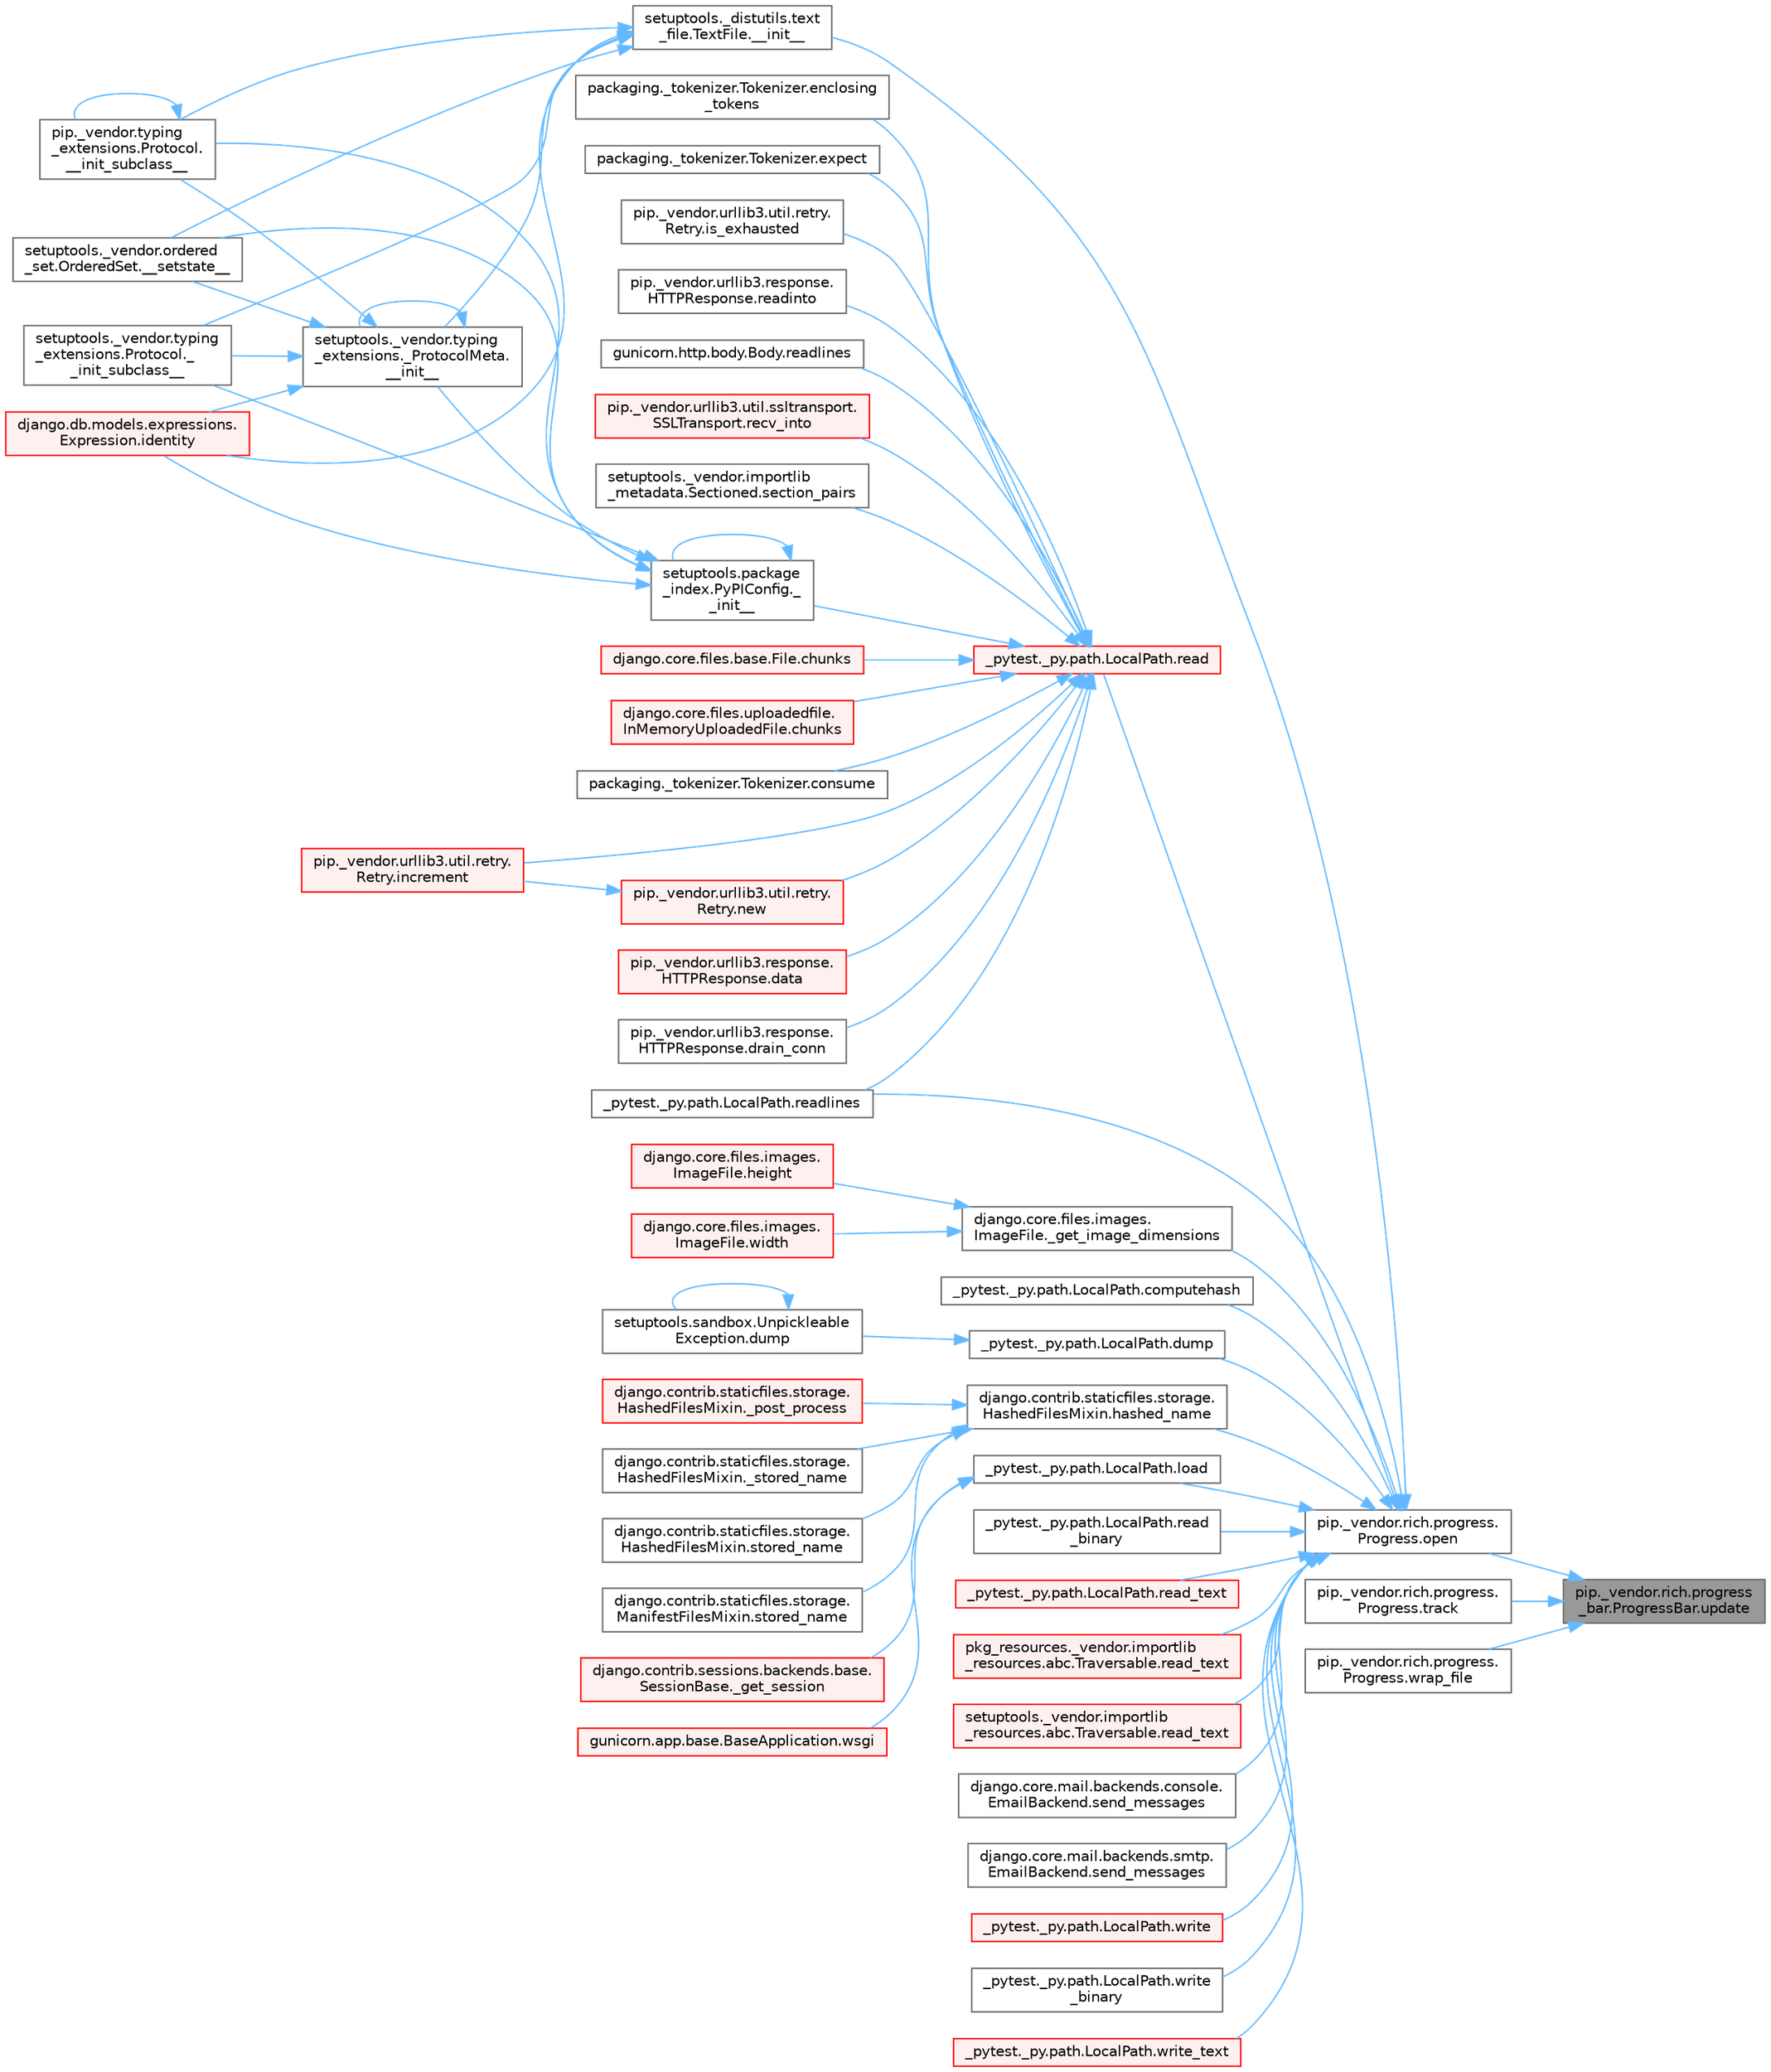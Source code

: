 digraph "pip._vendor.rich.progress_bar.ProgressBar.update"
{
 // LATEX_PDF_SIZE
  bgcolor="transparent";
  edge [fontname=Helvetica,fontsize=10,labelfontname=Helvetica,labelfontsize=10];
  node [fontname=Helvetica,fontsize=10,shape=box,height=0.2,width=0.4];
  rankdir="RL";
  Node1 [id="Node000001",label="pip._vendor.rich.progress\l_bar.ProgressBar.update",height=0.2,width=0.4,color="gray40", fillcolor="grey60", style="filled", fontcolor="black",tooltip=" "];
  Node1 -> Node2 [id="edge1_Node000001_Node000002",dir="back",color="steelblue1",style="solid",tooltip=" "];
  Node2 [id="Node000002",label="pip._vendor.rich.progress.\lProgress.open",height=0.2,width=0.4,color="grey40", fillcolor="white", style="filled",URL="$classpip_1_1__vendor_1_1rich_1_1progress_1_1_progress.html#a204bface9fc63d04e72844b751bcd8e3",tooltip=" "];
  Node2 -> Node3 [id="edge2_Node000002_Node000003",dir="back",color="steelblue1",style="solid",tooltip=" "];
  Node3 [id="Node000003",label="setuptools._distutils.text\l_file.TextFile.__init__",height=0.2,width=0.4,color="grey40", fillcolor="white", style="filled",URL="$classsetuptools_1_1__distutils_1_1text__file_1_1_text_file.html#aeb26f34e394b4e658295391382cc8813",tooltip=" "];
  Node3 -> Node4 [id="edge3_Node000003_Node000004",dir="back",color="steelblue1",style="solid",tooltip=" "];
  Node4 [id="Node000004",label="setuptools._vendor.typing\l_extensions._ProtocolMeta.\l__init__",height=0.2,width=0.4,color="grey40", fillcolor="white", style="filled",URL="$classsetuptools_1_1__vendor_1_1typing__extensions_1_1___protocol_meta.html#a7bbaff8ac6d19534b46bca363ee0b43a",tooltip=" "];
  Node4 -> Node4 [id="edge4_Node000004_Node000004",dir="back",color="steelblue1",style="solid",tooltip=" "];
  Node4 -> Node5 [id="edge5_Node000004_Node000005",dir="back",color="steelblue1",style="solid",tooltip=" "];
  Node5 [id="Node000005",label="pip._vendor.typing\l_extensions.Protocol.\l__init_subclass__",height=0.2,width=0.4,color="grey40", fillcolor="white", style="filled",URL="$classpip_1_1__vendor_1_1typing__extensions_1_1_protocol.html#a2916efc86cebb8aba6deb7fd30b33988",tooltip=" "];
  Node5 -> Node5 [id="edge6_Node000005_Node000005",dir="back",color="steelblue1",style="solid",tooltip=" "];
  Node4 -> Node6 [id="edge7_Node000004_Node000006",dir="back",color="steelblue1",style="solid",tooltip=" "];
  Node6 [id="Node000006",label="setuptools._vendor.typing\l_extensions.Protocol._\l_init_subclass__",height=0.2,width=0.4,color="grey40", fillcolor="white", style="filled",URL="$classsetuptools_1_1__vendor_1_1typing__extensions_1_1_protocol.html#ac6cbebc092a4724ab3704c5334059874",tooltip=" "];
  Node4 -> Node7 [id="edge8_Node000004_Node000007",dir="back",color="steelblue1",style="solid",tooltip=" "];
  Node7 [id="Node000007",label="setuptools._vendor.ordered\l_set.OrderedSet.__setstate__",height=0.2,width=0.4,color="grey40", fillcolor="white", style="filled",URL="$classsetuptools_1_1__vendor_1_1ordered__set_1_1_ordered_set.html#aa7f7de9d987829525d06db565fe1b4a1",tooltip=" "];
  Node4 -> Node8 [id="edge9_Node000004_Node000008",dir="back",color="steelblue1",style="solid",tooltip=" "];
  Node8 [id="Node000008",label="django.db.models.expressions.\lExpression.identity",height=0.2,width=0.4,color="red", fillcolor="#FFF0F0", style="filled",URL="$classdjango_1_1db_1_1models_1_1expressions_1_1_expression.html#a10048810b5eb8641acf3bc150731b925",tooltip=" "];
  Node3 -> Node5 [id="edge10_Node000003_Node000005",dir="back",color="steelblue1",style="solid",tooltip=" "];
  Node3 -> Node6 [id="edge11_Node000003_Node000006",dir="back",color="steelblue1",style="solid",tooltip=" "];
  Node3 -> Node7 [id="edge12_Node000003_Node000007",dir="back",color="steelblue1",style="solid",tooltip=" "];
  Node3 -> Node8 [id="edge13_Node000003_Node000008",dir="back",color="steelblue1",style="solid",tooltip=" "];
  Node2 -> Node35 [id="edge14_Node000002_Node000035",dir="back",color="steelblue1",style="solid",tooltip=" "];
  Node35 [id="Node000035",label="django.core.files.images.\lImageFile._get_image_dimensions",height=0.2,width=0.4,color="grey40", fillcolor="white", style="filled",URL="$classdjango_1_1core_1_1files_1_1images_1_1_image_file.html#a2832e2235f63c851f4652a4ea59ec924",tooltip=" "];
  Node35 -> Node36 [id="edge15_Node000035_Node000036",dir="back",color="steelblue1",style="solid",tooltip=" "];
  Node36 [id="Node000036",label="django.core.files.images.\lImageFile.height",height=0.2,width=0.4,color="red", fillcolor="#FFF0F0", style="filled",URL="$classdjango_1_1core_1_1files_1_1images_1_1_image_file.html#ad4617c14c2a4ffe0b677cd7c1579bd20",tooltip=" "];
  Node35 -> Node3178 [id="edge16_Node000035_Node003178",dir="back",color="steelblue1",style="solid",tooltip=" "];
  Node3178 [id="Node003178",label="django.core.files.images.\lImageFile.width",height=0.2,width=0.4,color="red", fillcolor="#FFF0F0", style="filled",URL="$classdjango_1_1core_1_1files_1_1images_1_1_image_file.html#a3a50a37ab3f2d7395c892a262ecb49bc",tooltip=" "];
  Node2 -> Node970 [id="edge17_Node000002_Node000970",dir="back",color="steelblue1",style="solid",tooltip=" "];
  Node970 [id="Node000970",label="_pytest._py.path.LocalPath.computehash",height=0.2,width=0.4,color="grey40", fillcolor="white", style="filled",URL="$class__pytest_1_1__py_1_1path_1_1_local_path.html#aa82d067bed26e6655d315d858254160b",tooltip=" "];
  Node2 -> Node971 [id="edge18_Node000002_Node000971",dir="back",color="steelblue1",style="solid",tooltip=" "];
  Node971 [id="Node000971",label="_pytest._py.path.LocalPath.dump",height=0.2,width=0.4,color="grey40", fillcolor="white", style="filled",URL="$class__pytest_1_1__py_1_1path_1_1_local_path.html#a2f45e7b54f2823ed6746a19107ae68b4",tooltip=" "];
  Node971 -> Node972 [id="edge19_Node000971_Node000972",dir="back",color="steelblue1",style="solid",tooltip=" "];
  Node972 [id="Node000972",label="setuptools.sandbox.Unpickleable\lException.dump",height=0.2,width=0.4,color="grey40", fillcolor="white", style="filled",URL="$classsetuptools_1_1sandbox_1_1_unpickleable_exception.html#ad3751807db04232b3c991bda92783b95",tooltip=" "];
  Node972 -> Node972 [id="edge20_Node000972_Node000972",dir="back",color="steelblue1",style="solid",tooltip=" "];
  Node2 -> Node742 [id="edge21_Node000002_Node000742",dir="back",color="steelblue1",style="solid",tooltip=" "];
  Node742 [id="Node000742",label="django.contrib.staticfiles.storage.\lHashedFilesMixin.hashed_name",height=0.2,width=0.4,color="grey40", fillcolor="white", style="filled",URL="$classdjango_1_1contrib_1_1staticfiles_1_1storage_1_1_hashed_files_mixin.html#aa30283e5d1a2177cf975b44ae95e45e4",tooltip=" "];
  Node742 -> Node48 [id="edge22_Node000742_Node000048",dir="back",color="steelblue1",style="solid",tooltip=" "];
  Node48 [id="Node000048",label="django.contrib.staticfiles.storage.\lHashedFilesMixin._post_process",height=0.2,width=0.4,color="red", fillcolor="#FFF0F0", style="filled",URL="$classdjango_1_1contrib_1_1staticfiles_1_1storage_1_1_hashed_files_mixin.html#aa0c820223a4e686edd5d2c333d5a9336",tooltip=" "];
  Node742 -> Node743 [id="edge23_Node000742_Node000743",dir="back",color="steelblue1",style="solid",tooltip=" "];
  Node743 [id="Node000743",label="django.contrib.staticfiles.storage.\lHashedFilesMixin._stored_name",height=0.2,width=0.4,color="grey40", fillcolor="white", style="filled",URL="$classdjango_1_1contrib_1_1staticfiles_1_1storage_1_1_hashed_files_mixin.html#a392ae5fa08fbbf3e360450edc663386a",tooltip=" "];
  Node742 -> Node744 [id="edge24_Node000742_Node000744",dir="back",color="steelblue1",style="solid",tooltip=" "];
  Node744 [id="Node000744",label="django.contrib.staticfiles.storage.\lHashedFilesMixin.stored_name",height=0.2,width=0.4,color="grey40", fillcolor="white", style="filled",URL="$classdjango_1_1contrib_1_1staticfiles_1_1storage_1_1_hashed_files_mixin.html#a6da945cdca5e4771dfed263cf935da64",tooltip=" "];
  Node742 -> Node745 [id="edge25_Node000742_Node000745",dir="back",color="steelblue1",style="solid",tooltip=" "];
  Node745 [id="Node000745",label="django.contrib.staticfiles.storage.\lManifestFilesMixin.stored_name",height=0.2,width=0.4,color="grey40", fillcolor="white", style="filled",URL="$classdjango_1_1contrib_1_1staticfiles_1_1storage_1_1_manifest_files_mixin.html#ad4c0e8430e2a96c5c086a661d02dd452",tooltip=" "];
  Node2 -> Node973 [id="edge26_Node000002_Node000973",dir="back",color="steelblue1",style="solid",tooltip=" "];
  Node973 [id="Node000973",label="_pytest._py.path.LocalPath.load",height=0.2,width=0.4,color="grey40", fillcolor="white", style="filled",URL="$class__pytest_1_1__py_1_1path_1_1_local_path.html#a284b118886fe9a033c146647826faf72",tooltip=" "];
  Node973 -> Node217 [id="edge27_Node000973_Node000217",dir="back",color="steelblue1",style="solid",tooltip=" "];
  Node217 [id="Node000217",label="django.contrib.sessions.backends.base.\lSessionBase._get_session",height=0.2,width=0.4,color="red", fillcolor="#FFF0F0", style="filled",URL="$classdjango_1_1contrib_1_1sessions_1_1backends_1_1base_1_1_session_base.html#a3ca0af594cbb5d34f3d4f76c8f90bf4f",tooltip=" "];
  Node973 -> Node398 [id="edge28_Node000973_Node000398",dir="back",color="steelblue1",style="solid",tooltip=" "];
  Node398 [id="Node000398",label="gunicorn.app.base.BaseApplication.wsgi",height=0.2,width=0.4,color="red", fillcolor="#FFF0F0", style="filled",URL="$classgunicorn_1_1app_1_1base_1_1_base_application.html#a18ae24b2d0d44fb694b9f2b0cdffa670",tooltip=" "];
  Node2 -> Node974 [id="edge29_Node000002_Node000974",dir="back",color="steelblue1",style="solid",tooltip=" "];
  Node974 [id="Node000974",label="_pytest._py.path.LocalPath.read",height=0.2,width=0.4,color="red", fillcolor="#FFF0F0", style="filled",URL="$class__pytest_1_1__py_1_1path_1_1_local_path.html#a8640b65f715ce8a258379deb78a68fd8",tooltip=" "];
  Node974 -> Node932 [id="edge30_Node000974_Node000932",dir="back",color="steelblue1",style="solid",tooltip=" "];
  Node932 [id="Node000932",label="setuptools.package\l_index.PyPIConfig._\l_init__",height=0.2,width=0.4,color="grey40", fillcolor="white", style="filled",URL="$classsetuptools_1_1package__index_1_1_py_p_i_config.html#aaaf43ad63ae6fe8ffed0e48774e437b6",tooltip=" "];
  Node932 -> Node4 [id="edge31_Node000932_Node000004",dir="back",color="steelblue1",style="solid",tooltip=" "];
  Node932 -> Node932 [id="edge32_Node000932_Node000932",dir="back",color="steelblue1",style="solid",tooltip=" "];
  Node932 -> Node5 [id="edge33_Node000932_Node000005",dir="back",color="steelblue1",style="solid",tooltip=" "];
  Node932 -> Node6 [id="edge34_Node000932_Node000006",dir="back",color="steelblue1",style="solid",tooltip=" "];
  Node932 -> Node7 [id="edge35_Node000932_Node000007",dir="back",color="steelblue1",style="solid",tooltip=" "];
  Node932 -> Node8 [id="edge36_Node000932_Node000008",dir="back",color="steelblue1",style="solid",tooltip=" "];
  Node974 -> Node933 [id="edge37_Node000974_Node000933",dir="back",color="steelblue1",style="solid",tooltip=" "];
  Node933 [id="Node000933",label="django.core.files.base.File.chunks",height=0.2,width=0.4,color="red", fillcolor="#FFF0F0", style="filled",URL="$classdjango_1_1core_1_1files_1_1base_1_1_file.html#ad17ccdad55ee2a18e7b9e3911ee8ebcb",tooltip=" "];
  Node974 -> Node935 [id="edge38_Node000974_Node000935",dir="back",color="steelblue1",style="solid",tooltip=" "];
  Node935 [id="Node000935",label="django.core.files.uploadedfile.\lInMemoryUploadedFile.chunks",height=0.2,width=0.4,color="red", fillcolor="#FFF0F0", style="filled",URL="$classdjango_1_1core_1_1files_1_1uploadedfile_1_1_in_memory_uploaded_file.html#adc0e015945bc5d33673ec1d0f2b73074",tooltip=" "];
  Node974 -> Node936 [id="edge39_Node000974_Node000936",dir="back",color="steelblue1",style="solid",tooltip=" "];
  Node936 [id="Node000936",label="packaging._tokenizer.Tokenizer.consume",height=0.2,width=0.4,color="grey40", fillcolor="white", style="filled",URL="$classpackaging_1_1__tokenizer_1_1_tokenizer.html#aff74eaccaae690982aaaba5cb9a4d051",tooltip=" "];
  Node974 -> Node937 [id="edge40_Node000974_Node000937",dir="back",color="steelblue1",style="solid",tooltip=" "];
  Node937 [id="Node000937",label="pip._vendor.urllib3.response.\lHTTPResponse.data",height=0.2,width=0.4,color="red", fillcolor="#FFF0F0", style="filled",URL="$classpip_1_1__vendor_1_1urllib3_1_1response_1_1_h_t_t_p_response.html#abf3c538704803faf453331b0031f3bdd",tooltip=" "];
  Node974 -> Node975 [id="edge41_Node000974_Node000975",dir="back",color="steelblue1",style="solid",tooltip=" "];
  Node975 [id="Node000975",label="pip._vendor.urllib3.response.\lHTTPResponse.drain_conn",height=0.2,width=0.4,color="grey40", fillcolor="white", style="filled",URL="$classpip_1_1__vendor_1_1urllib3_1_1response_1_1_h_t_t_p_response.html#ad5ca98b71fbb5094f5db062b07b26eb1",tooltip=" "];
  Node974 -> Node976 [id="edge42_Node000974_Node000976",dir="back",color="steelblue1",style="solid",tooltip=" "];
  Node976 [id="Node000976",label="packaging._tokenizer.Tokenizer.enclosing\l_tokens",height=0.2,width=0.4,color="grey40", fillcolor="white", style="filled",URL="$classpackaging_1_1__tokenizer_1_1_tokenizer.html#a27f8cfa7a5ed91e0cba1923b9b18da3d",tooltip=" "];
  Node974 -> Node977 [id="edge43_Node000974_Node000977",dir="back",color="steelblue1",style="solid",tooltip=" "];
  Node977 [id="Node000977",label="packaging._tokenizer.Tokenizer.expect",height=0.2,width=0.4,color="grey40", fillcolor="white", style="filled",URL="$classpackaging_1_1__tokenizer_1_1_tokenizer.html#a151b21b99f387eddd422cd0dcf2064dd",tooltip=" "];
  Node974 -> Node355 [id="edge44_Node000974_Node000355",dir="back",color="steelblue1",style="solid",tooltip=" "];
  Node355 [id="Node000355",label="pip._vendor.urllib3.util.retry.\lRetry.increment",height=0.2,width=0.4,color="red", fillcolor="#FFF0F0", style="filled",URL="$classpip_1_1__vendor_1_1urllib3_1_1util_1_1retry_1_1_retry.html#a88dd993ccb2ef4b2bfa9ad0571374b12",tooltip=" "];
  Node974 -> Node978 [id="edge45_Node000974_Node000978",dir="back",color="steelblue1",style="solid",tooltip=" "];
  Node978 [id="Node000978",label="pip._vendor.urllib3.util.retry.\lRetry.is_exhausted",height=0.2,width=0.4,color="grey40", fillcolor="white", style="filled",URL="$classpip_1_1__vendor_1_1urllib3_1_1util_1_1retry_1_1_retry.html#ad8d42bd72e35f497daf9a0359560969d",tooltip=" "];
  Node974 -> Node979 [id="edge46_Node000974_Node000979",dir="back",color="steelblue1",style="solid",tooltip=" "];
  Node979 [id="Node000979",label="pip._vendor.urllib3.util.retry.\lRetry.new",height=0.2,width=0.4,color="red", fillcolor="#FFF0F0", style="filled",URL="$classpip_1_1__vendor_1_1urllib3_1_1util_1_1retry_1_1_retry.html#ab806585412b9d9b3c0d882fb4bd8d3c0",tooltip=" "];
  Node979 -> Node355 [id="edge47_Node000979_Node000355",dir="back",color="steelblue1",style="solid",tooltip=" "];
  Node974 -> Node1118 [id="edge48_Node000974_Node001118",dir="back",color="steelblue1",style="solid",tooltip=" "];
  Node1118 [id="Node001118",label="pip._vendor.urllib3.response.\lHTTPResponse.readinto",height=0.2,width=0.4,color="grey40", fillcolor="white", style="filled",URL="$classpip_1_1__vendor_1_1urllib3_1_1response_1_1_h_t_t_p_response.html#a0988b6687696efed2e04f897eab47ac4",tooltip=" "];
  Node974 -> Node1119 [id="edge49_Node000974_Node001119",dir="back",color="steelblue1",style="solid",tooltip=" "];
  Node1119 [id="Node001119",label="_pytest._py.path.LocalPath.readlines",height=0.2,width=0.4,color="grey40", fillcolor="white", style="filled",URL="$class__pytest_1_1__py_1_1path_1_1_local_path.html#ab4ae86092b85919c6d43e793d049c3b3",tooltip=" "];
  Node974 -> Node1120 [id="edge50_Node000974_Node001120",dir="back",color="steelblue1",style="solid",tooltip=" "];
  Node1120 [id="Node001120",label="gunicorn.http.body.Body.readlines",height=0.2,width=0.4,color="grey40", fillcolor="white", style="filled",URL="$classgunicorn_1_1http_1_1body_1_1_body.html#adfec992d9fa8fbca15e35ea1ad4fae63",tooltip=" "];
  Node974 -> Node1121 [id="edge51_Node000974_Node001121",dir="back",color="steelblue1",style="solid",tooltip=" "];
  Node1121 [id="Node001121",label="pip._vendor.urllib3.util.ssltransport.\lSSLTransport.recv_into",height=0.2,width=0.4,color="red", fillcolor="#FFF0F0", style="filled",URL="$classpip_1_1__vendor_1_1urllib3_1_1util_1_1ssltransport_1_1_s_s_l_transport.html#a9d8da497d2fe869c1f3f9ad1de30fd0c",tooltip=" "];
  Node974 -> Node1122 [id="edge52_Node000974_Node001122",dir="back",color="steelblue1",style="solid",tooltip=" "];
  Node1122 [id="Node001122",label="setuptools._vendor.importlib\l_metadata.Sectioned.section_pairs",height=0.2,width=0.4,color="grey40", fillcolor="white", style="filled",URL="$classsetuptools_1_1__vendor_1_1importlib__metadata_1_1_sectioned.html#a1a649cd858c63bbcb2016883995ae6a7",tooltip=" "];
  Node2 -> Node1010 [id="edge53_Node000002_Node001010",dir="back",color="steelblue1",style="solid",tooltip=" "];
  Node1010 [id="Node001010",label="_pytest._py.path.LocalPath.read\l_binary",height=0.2,width=0.4,color="grey40", fillcolor="white", style="filled",URL="$class__pytest_1_1__py_1_1path_1_1_local_path.html#adc47986c47c70f2b5889b85af157cd59",tooltip=" "];
  Node2 -> Node1011 [id="edge54_Node000002_Node001011",dir="back",color="steelblue1",style="solid",tooltip=" "];
  Node1011 [id="Node001011",label="_pytest._py.path.LocalPath.read_text",height=0.2,width=0.4,color="red", fillcolor="#FFF0F0", style="filled",URL="$class__pytest_1_1__py_1_1path_1_1_local_path.html#aea3efa14b998c32e27f6604263858398",tooltip=" "];
  Node2 -> Node1143 [id="edge55_Node000002_Node001143",dir="back",color="steelblue1",style="solid",tooltip=" "];
  Node1143 [id="Node001143",label="pkg_resources._vendor.importlib\l_resources.abc.Traversable.read_text",height=0.2,width=0.4,color="red", fillcolor="#FFF0F0", style="filled",URL="$classpkg__resources_1_1__vendor_1_1importlib__resources_1_1abc_1_1_traversable.html#a2fa0982edeea4b5f1a38953c1d81f10b",tooltip=" "];
  Node2 -> Node1144 [id="edge56_Node000002_Node001144",dir="back",color="steelblue1",style="solid",tooltip=" "];
  Node1144 [id="Node001144",label="setuptools._vendor.importlib\l_resources.abc.Traversable.read_text",height=0.2,width=0.4,color="red", fillcolor="#FFF0F0", style="filled",URL="$classsetuptools_1_1__vendor_1_1importlib__resources_1_1abc_1_1_traversable.html#aee408e70fdcc58915b97b67f3dd981a3",tooltip=" "];
  Node2 -> Node1119 [id="edge57_Node000002_Node001119",dir="back",color="steelblue1",style="solid",tooltip=" "];
  Node2 -> Node1145 [id="edge58_Node000002_Node001145",dir="back",color="steelblue1",style="solid",tooltip=" "];
  Node1145 [id="Node001145",label="django.core.mail.backends.console.\lEmailBackend.send_messages",height=0.2,width=0.4,color="grey40", fillcolor="white", style="filled",URL="$classdjango_1_1core_1_1mail_1_1backends_1_1console_1_1_email_backend.html#ae3c7f922df87a228638e98cbb97a3deb",tooltip=" "];
  Node2 -> Node1146 [id="edge59_Node000002_Node001146",dir="back",color="steelblue1",style="solid",tooltip=" "];
  Node1146 [id="Node001146",label="django.core.mail.backends.smtp.\lEmailBackend.send_messages",height=0.2,width=0.4,color="grey40", fillcolor="white", style="filled",URL="$classdjango_1_1core_1_1mail_1_1backends_1_1smtp_1_1_email_backend.html#a0d829964e867581b24047266e5c3dca6",tooltip=" "];
  Node2 -> Node1147 [id="edge60_Node000002_Node001147",dir="back",color="steelblue1",style="solid",tooltip=" "];
  Node1147 [id="Node001147",label="_pytest._py.path.LocalPath.write",height=0.2,width=0.4,color="red", fillcolor="#FFF0F0", style="filled",URL="$class__pytest_1_1__py_1_1path_1_1_local_path.html#a8f782fcf3e7b991a42259724f3d25de2",tooltip=" "];
  Node2 -> Node1148 [id="edge61_Node000002_Node001148",dir="back",color="steelblue1",style="solid",tooltip=" "];
  Node1148 [id="Node001148",label="_pytest._py.path.LocalPath.write\l_binary",height=0.2,width=0.4,color="grey40", fillcolor="white", style="filled",URL="$class__pytest_1_1__py_1_1path_1_1_local_path.html#a7534a4f27649c991dcbf86175776d5d9",tooltip=" "];
  Node2 -> Node1149 [id="edge62_Node000002_Node001149",dir="back",color="steelblue1",style="solid",tooltip=" "];
  Node1149 [id="Node001149",label="_pytest._py.path.LocalPath.write_text",height=0.2,width=0.4,color="red", fillcolor="#FFF0F0", style="filled",URL="$class__pytest_1_1__py_1_1path_1_1_local_path.html#aa5dd623ba884ffb1a61b8a65bfb38d1f",tooltip=" "];
  Node1 -> Node97 [id="edge63_Node000001_Node000097",dir="back",color="steelblue1",style="solid",tooltip=" "];
  Node97 [id="Node000097",label="pip._vendor.rich.progress.\lProgress.track",height=0.2,width=0.4,color="grey40", fillcolor="white", style="filled",URL="$classpip_1_1__vendor_1_1rich_1_1progress_1_1_progress.html#aee9ea5592b98f74ebb5acb76bc499601",tooltip=" "];
  Node1 -> Node98 [id="edge64_Node000001_Node000098",dir="back",color="steelblue1",style="solid",tooltip=" "];
  Node98 [id="Node000098",label="pip._vendor.rich.progress.\lProgress.wrap_file",height=0.2,width=0.4,color="grey40", fillcolor="white", style="filled",URL="$classpip_1_1__vendor_1_1rich_1_1progress_1_1_progress.html#a53efbf901b66a0000b6d3fd0c53250be",tooltip=" "];
}
